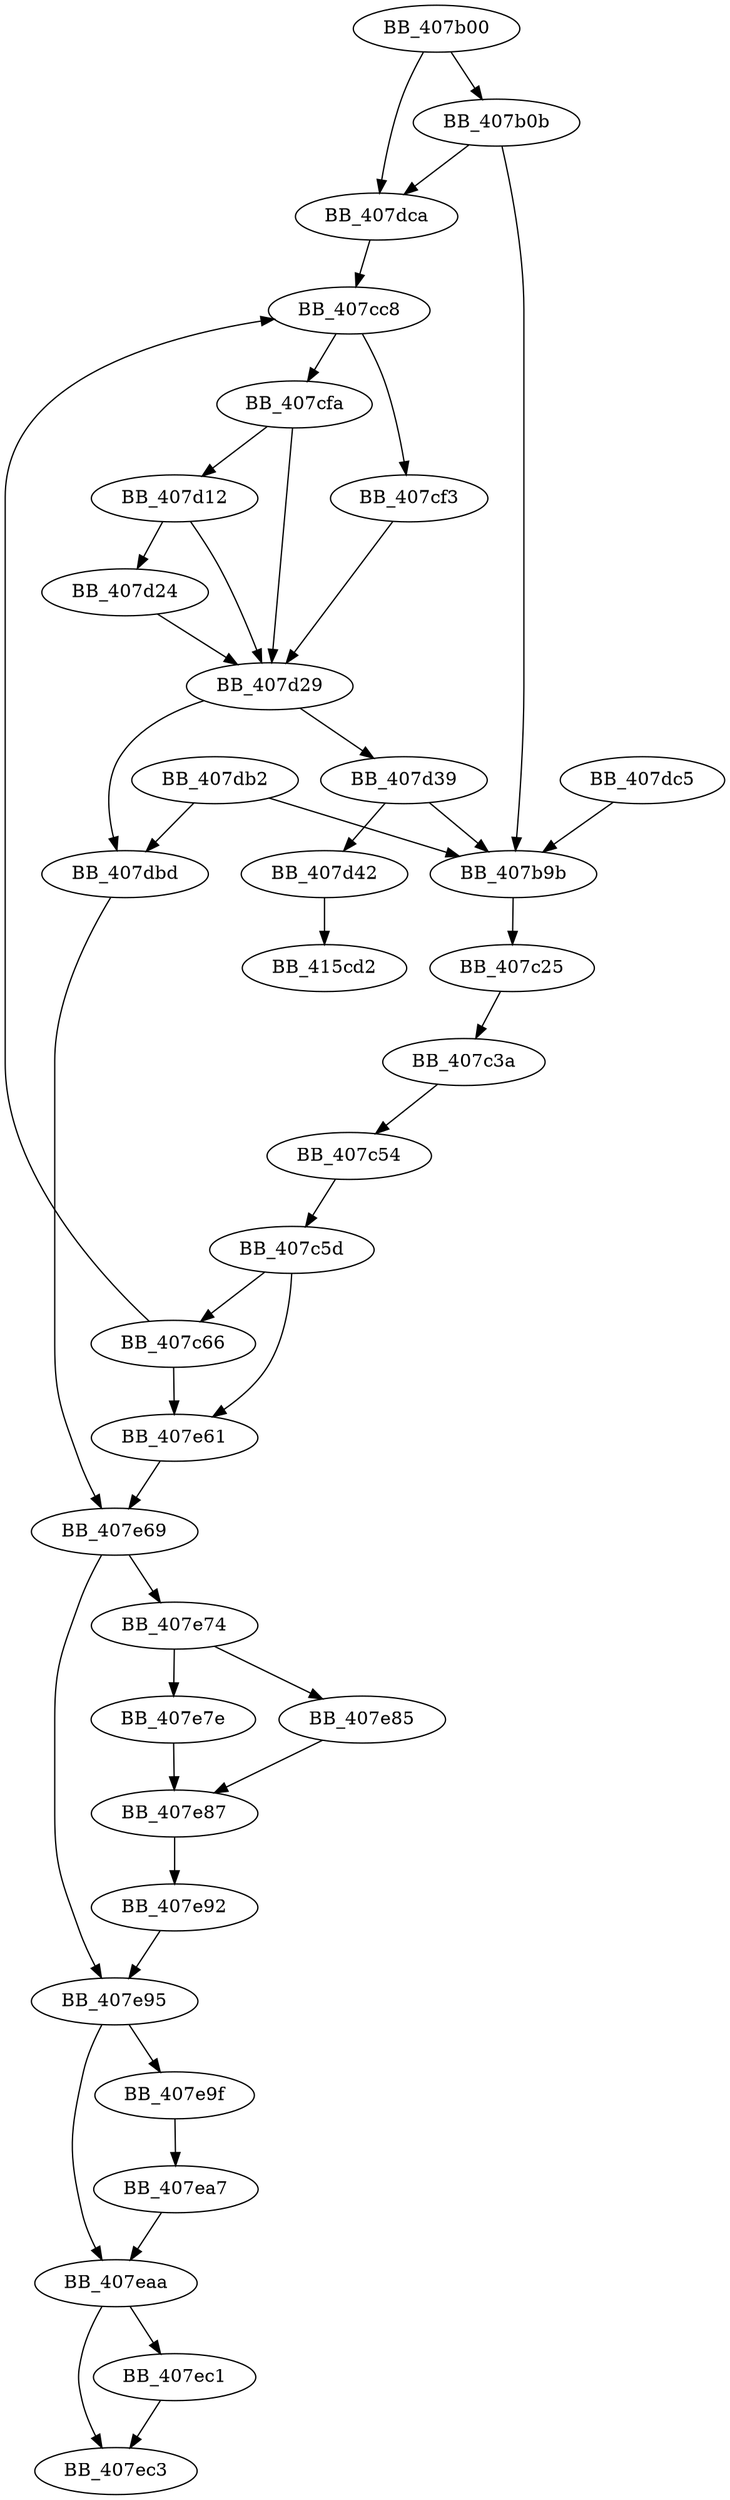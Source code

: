 DiGraph sub_407B00{
BB_407b00->BB_407b0b
BB_407b00->BB_407dca
BB_407b0b->BB_407b9b
BB_407b0b->BB_407dca
BB_407b9b->BB_407c25
BB_407c25->BB_407c3a
BB_407c3a->BB_407c54
BB_407c54->BB_407c5d
BB_407c5d->BB_407c66
BB_407c5d->BB_407e61
BB_407c66->BB_407cc8
BB_407c66->BB_407e61
BB_407cc8->BB_407cf3
BB_407cc8->BB_407cfa
BB_407cf3->BB_407d29
BB_407cfa->BB_407d12
BB_407cfa->BB_407d29
BB_407d12->BB_407d24
BB_407d12->BB_407d29
BB_407d24->BB_407d29
BB_407d29->BB_407d39
BB_407d29->BB_407dbd
BB_407d39->BB_407b9b
BB_407d39->BB_407d42
BB_407d42->BB_415cd2
BB_407db2->BB_407b9b
BB_407db2->BB_407dbd
BB_407dbd->BB_407e69
BB_407dc5->BB_407b9b
BB_407dca->BB_407cc8
BB_407e61->BB_407e69
BB_407e69->BB_407e74
BB_407e69->BB_407e95
BB_407e74->BB_407e7e
BB_407e74->BB_407e85
BB_407e7e->BB_407e87
BB_407e85->BB_407e87
BB_407e87->BB_407e92
BB_407e92->BB_407e95
BB_407e95->BB_407e9f
BB_407e95->BB_407eaa
BB_407e9f->BB_407ea7
BB_407ea7->BB_407eaa
BB_407eaa->BB_407ec1
BB_407eaa->BB_407ec3
BB_407ec1->BB_407ec3
}
